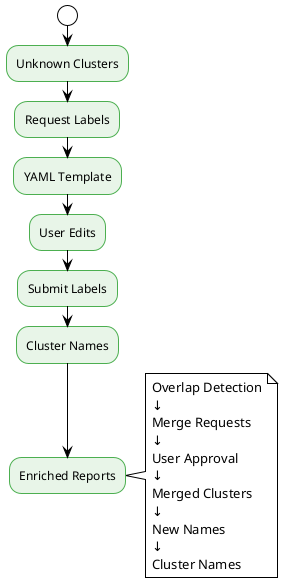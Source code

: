 @startuml User Labeling
!theme plain
skinparam backgroundColor #FFFFFF
skinparam activity {
    BackgroundColor #E8F5E8
    BorderColor #4CAF50
    FontColor #000000
}
skinparam activityDiamond {
    BackgroundColor #FFF3E0
    BorderColor #F57C00
    FontColor #000000
}

start
:Unknown Clusters;
:Request Labels;
:YAML Template;
:User Edits;
:Submit Labels;
:Cluster Names;
:Enriched Reports;

note right
    Overlap Detection
    ↓
    Merge Requests
    ↓
    User Approval
    ↓
    Merged Clusters
    ↓
    New Names
    ↓
    Cluster Names
end note
@enduml
